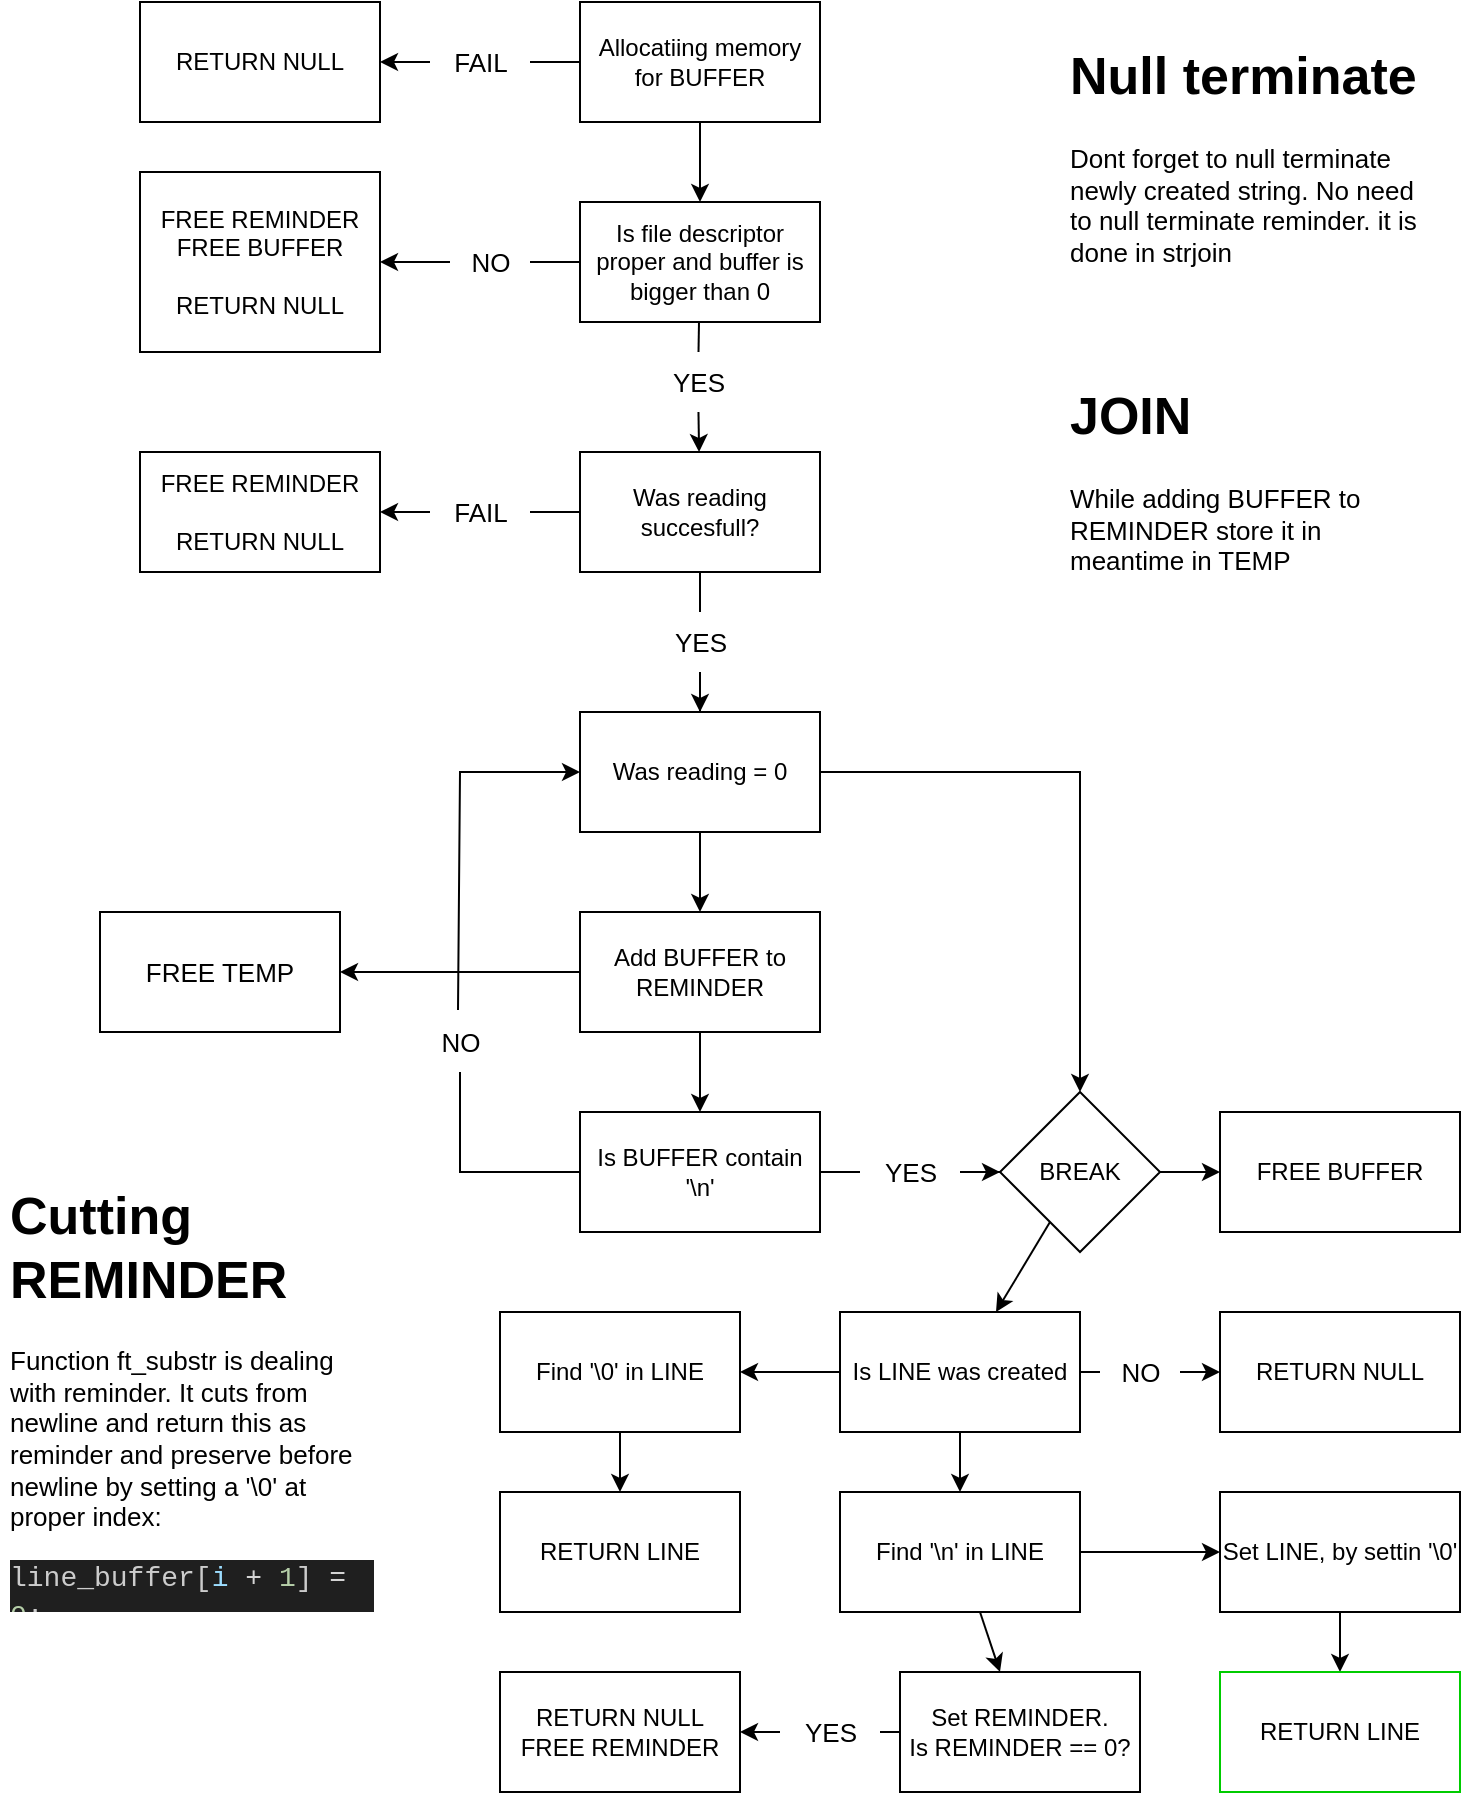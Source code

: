 <mxfile version="20.8.16" type="device"><diagram name="Strona-1" id="5gr6coBA5-VqHGbvOQJb"><mxGraphModel dx="1098" dy="648" grid="1" gridSize="10" guides="1" tooltips="1" connect="1" arrows="1" fold="1" page="1" pageScale="1" pageWidth="827" pageHeight="1169" math="0" shadow="0"><root><mxCell id="0"/><mxCell id="1" parent="0"/><mxCell id="ZQqnYSV-A8UdPfyIYbwK-6" value="" style="edgeStyle=orthogonalEdgeStyle;rounded=0;orthogonalLoop=1;jettySize=auto;html=1;fontSize=13;" edge="1" parent="1" source="ZQqnYSV-A8UdPfyIYbwK-1" target="ZQqnYSV-A8UdPfyIYbwK-5"><mxGeometry relative="1" as="geometry"/></mxCell><mxCell id="ZQqnYSV-A8UdPfyIYbwK-15" value="" style="edgeStyle=orthogonalEdgeStyle;rounded=0;orthogonalLoop=1;jettySize=auto;html=1;fontSize=13;startArrow=none;" edge="1" parent="1" source="ZQqnYSV-A8UdPfyIYbwK-16" target="ZQqnYSV-A8UdPfyIYbwK-14"><mxGeometry relative="1" as="geometry"/></mxCell><mxCell id="ZQqnYSV-A8UdPfyIYbwK-1" value="Allocatiing memory for BUFFER" style="rounded=0;whiteSpace=wrap;html=1;" vertex="1" parent="1"><mxGeometry x="330" y="145" width="120" height="60" as="geometry"/></mxCell><mxCell id="ZQqnYSV-A8UdPfyIYbwK-8" value="" style="edgeStyle=orthogonalEdgeStyle;rounded=0;orthogonalLoop=1;jettySize=auto;html=1;fontSize=13;startArrow=none;" edge="1" parent="1" source="ZQqnYSV-A8UdPfyIYbwK-10" target="ZQqnYSV-A8UdPfyIYbwK-7"><mxGeometry relative="1" as="geometry"/></mxCell><mxCell id="ZQqnYSV-A8UdPfyIYbwK-72" value="" style="edgeStyle=none;rounded=0;orthogonalLoop=1;jettySize=auto;html=1;fontSize=13;elbow=vertical;startArrow=none;" edge="1" parent="1" source="ZQqnYSV-A8UdPfyIYbwK-73" target="ZQqnYSV-A8UdPfyIYbwK-12"><mxGeometry relative="1" as="geometry"/></mxCell><mxCell id="ZQqnYSV-A8UdPfyIYbwK-5" value="Is file descriptor proper and buffer is bigger than 0" style="rounded=0;whiteSpace=wrap;html=1;" vertex="1" parent="1"><mxGeometry x="330" y="245" width="120" height="60" as="geometry"/></mxCell><mxCell id="ZQqnYSV-A8UdPfyIYbwK-7" value="FREE REMINDER&lt;br&gt;FREE BUFFER&lt;br&gt;&lt;br&gt;RETURN NULL" style="whiteSpace=wrap;html=1;rounded=0;" vertex="1" parent="1"><mxGeometry x="110" y="230" width="120" height="90" as="geometry"/></mxCell><mxCell id="ZQqnYSV-A8UdPfyIYbwK-11" value="" style="edgeStyle=orthogonalEdgeStyle;rounded=0;orthogonalLoop=1;jettySize=auto;html=1;fontSize=13;endArrow=none;" edge="1" parent="1" source="ZQqnYSV-A8UdPfyIYbwK-5" target="ZQqnYSV-A8UdPfyIYbwK-10"><mxGeometry relative="1" as="geometry"><mxPoint x="354" y="260" as="sourcePoint"/><mxPoint x="210" y="260" as="targetPoint"/></mxGeometry></mxCell><mxCell id="ZQqnYSV-A8UdPfyIYbwK-10" value="NO" style="text;html=1;align=center;verticalAlign=middle;resizable=0;points=[];autosize=1;strokeColor=none;fillColor=none;fontSize=13;" vertex="1" parent="1"><mxGeometry x="265" y="260" width="40" height="30" as="geometry"/></mxCell><mxCell id="ZQqnYSV-A8UdPfyIYbwK-20" value="" style="edgeStyle=orthogonalEdgeStyle;rounded=0;orthogonalLoop=1;jettySize=auto;html=1;fontSize=13;startArrow=none;" edge="1" parent="1" source="ZQqnYSV-A8UdPfyIYbwK-23" target="ZQqnYSV-A8UdPfyIYbwK-19"><mxGeometry relative="1" as="geometry"/></mxCell><mxCell id="ZQqnYSV-A8UdPfyIYbwK-26" value="" style="edgeStyle=orthogonalEdgeStyle;rounded=0;orthogonalLoop=1;jettySize=auto;html=1;fontSize=13;startArrow=none;" edge="1" parent="1" source="ZQqnYSV-A8UdPfyIYbwK-29" target="ZQqnYSV-A8UdPfyIYbwK-25"><mxGeometry relative="1" as="geometry"/></mxCell><mxCell id="ZQqnYSV-A8UdPfyIYbwK-12" value="Was reading succesfull?" style="whiteSpace=wrap;html=1;rounded=0;" vertex="1" parent="1"><mxGeometry x="330" y="370" width="120" height="60" as="geometry"/></mxCell><mxCell id="ZQqnYSV-A8UdPfyIYbwK-14" value="RETURN NULL" style="whiteSpace=wrap;html=1;rounded=0;" vertex="1" parent="1"><mxGeometry x="110" y="145" width="120" height="60" as="geometry"/></mxCell><mxCell id="ZQqnYSV-A8UdPfyIYbwK-17" value="" style="edgeStyle=orthogonalEdgeStyle;rounded=0;orthogonalLoop=1;jettySize=auto;html=1;fontSize=13;endArrow=none;" edge="1" parent="1" source="ZQqnYSV-A8UdPfyIYbwK-1" target="ZQqnYSV-A8UdPfyIYbwK-16"><mxGeometry relative="1" as="geometry"><mxPoint x="330" y="130" as="sourcePoint"/><mxPoint x="250" y="130" as="targetPoint"/></mxGeometry></mxCell><mxCell id="ZQqnYSV-A8UdPfyIYbwK-16" value="FAIL" style="text;html=1;align=center;verticalAlign=middle;resizable=0;points=[];autosize=1;strokeColor=none;fillColor=none;fontSize=13;" vertex="1" parent="1"><mxGeometry x="255" y="160" width="50" height="30" as="geometry"/></mxCell><mxCell id="ZQqnYSV-A8UdPfyIYbwK-19" value="FREE REMINDER&lt;br&gt;&lt;br&gt;RETURN NULL" style="rounded=0;whiteSpace=wrap;html=1;" vertex="1" parent="1"><mxGeometry x="110" y="370" width="120" height="60" as="geometry"/></mxCell><mxCell id="ZQqnYSV-A8UdPfyIYbwK-24" value="" style="edgeStyle=orthogonalEdgeStyle;rounded=0;orthogonalLoop=1;jettySize=auto;html=1;fontSize=13;endArrow=none;" edge="1" parent="1" source="ZQqnYSV-A8UdPfyIYbwK-12" target="ZQqnYSV-A8UdPfyIYbwK-23"><mxGeometry relative="1" as="geometry"><mxPoint x="330" y="400" as="sourcePoint"/><mxPoint x="250" y="400" as="targetPoint"/></mxGeometry></mxCell><mxCell id="ZQqnYSV-A8UdPfyIYbwK-23" value="FAIL" style="text;html=1;align=center;verticalAlign=middle;resizable=0;points=[];autosize=1;strokeColor=none;fillColor=none;fontSize=13;" vertex="1" parent="1"><mxGeometry x="255" y="385" width="50" height="30" as="geometry"/></mxCell><mxCell id="ZQqnYSV-A8UdPfyIYbwK-28" value="" style="edgeStyle=orthogonalEdgeStyle;rounded=0;orthogonalLoop=1;jettySize=auto;html=1;fontSize=13;" edge="1" parent="1" source="ZQqnYSV-A8UdPfyIYbwK-25" target="ZQqnYSV-A8UdPfyIYbwK-27"><mxGeometry relative="1" as="geometry"/></mxCell><mxCell id="ZQqnYSV-A8UdPfyIYbwK-70" value="" style="edgeStyle=none;rounded=0;orthogonalLoop=1;jettySize=auto;html=1;fontSize=13;elbow=vertical;" edge="1" parent="1" source="ZQqnYSV-A8UdPfyIYbwK-25" target="ZQqnYSV-A8UdPfyIYbwK-31"><mxGeometry relative="1" as="geometry"/></mxCell><mxCell id="ZQqnYSV-A8UdPfyIYbwK-25" value="Was reading = 0" style="whiteSpace=wrap;html=1;rounded=0;" vertex="1" parent="1"><mxGeometry x="330" y="500" width="120" height="60" as="geometry"/></mxCell><mxCell id="ZQqnYSV-A8UdPfyIYbwK-76" value="" style="edgeStyle=none;rounded=0;orthogonalLoop=1;jettySize=auto;html=1;fontSize=13;elbow=vertical;" edge="1" parent="1" source="ZQqnYSV-A8UdPfyIYbwK-27" target="ZQqnYSV-A8UdPfyIYbwK-75"><mxGeometry relative="1" as="geometry"/></mxCell><mxCell id="ZQqnYSV-A8UdPfyIYbwK-78" value="" style="edgeStyle=none;rounded=0;orthogonalLoop=1;jettySize=auto;html=1;fontSize=13;elbow=vertical;" edge="1" parent="1" source="ZQqnYSV-A8UdPfyIYbwK-27" target="ZQqnYSV-A8UdPfyIYbwK-77"><mxGeometry relative="1" as="geometry"/></mxCell><mxCell id="ZQqnYSV-A8UdPfyIYbwK-27" value="BREAK" style="rhombus;whiteSpace=wrap;html=1;rounded=0;" vertex="1" parent="1"><mxGeometry x="540" y="690" width="80" height="80" as="geometry"/></mxCell><mxCell id="ZQqnYSV-A8UdPfyIYbwK-30" value="" style="edgeStyle=orthogonalEdgeStyle;rounded=0;orthogonalLoop=1;jettySize=auto;html=1;fontSize=13;endArrow=none;" edge="1" parent="1" source="ZQqnYSV-A8UdPfyIYbwK-12" target="ZQqnYSV-A8UdPfyIYbwK-29"><mxGeometry relative="1" as="geometry"><mxPoint x="390" y="430" as="sourcePoint"/><mxPoint x="390" y="480" as="targetPoint"/></mxGeometry></mxCell><mxCell id="ZQqnYSV-A8UdPfyIYbwK-29" value="YES" style="text;html=1;align=center;verticalAlign=middle;resizable=0;points=[];autosize=1;strokeColor=none;fillColor=none;fontSize=13;" vertex="1" parent="1"><mxGeometry x="365" y="450" width="50" height="30" as="geometry"/></mxCell><mxCell id="ZQqnYSV-A8UdPfyIYbwK-40" value="" style="edgeStyle=orthogonalEdgeStyle;rounded=0;orthogonalLoop=1;jettySize=auto;html=1;fontSize=13;" edge="1" parent="1" source="ZQqnYSV-A8UdPfyIYbwK-31" target="ZQqnYSV-A8UdPfyIYbwK-39"><mxGeometry relative="1" as="geometry"/></mxCell><mxCell id="ZQqnYSV-A8UdPfyIYbwK-64" value="" style="edgeStyle=none;rounded=0;orthogonalLoop=1;jettySize=auto;html=1;fontSize=13;elbow=vertical;entryX=1;entryY=0.5;entryDx=0;entryDy=0;" edge="1" parent="1" source="ZQqnYSV-A8UdPfyIYbwK-31" target="ZQqnYSV-A8UdPfyIYbwK-65"><mxGeometry relative="1" as="geometry"><mxPoint x="210" y="660" as="targetPoint"/></mxGeometry></mxCell><mxCell id="ZQqnYSV-A8UdPfyIYbwK-31" value="Add BUFFER to REMINDER" style="whiteSpace=wrap;html=1;rounded=0;" vertex="1" parent="1"><mxGeometry x="330" y="600" width="120" height="60" as="geometry"/></mxCell><mxCell id="ZQqnYSV-A8UdPfyIYbwK-37" value="&lt;h1&gt;JOIN&lt;/h1&gt;&lt;p&gt;While adding BUFFER to REMINDER store it in meantime in TEMP&lt;/p&gt;" style="text;html=1;strokeColor=none;fillColor=none;spacing=5;spacingTop=-20;whiteSpace=wrap;overflow=hidden;rounded=0;fontSize=13;" vertex="1" parent="1"><mxGeometry x="570" y="330" width="190" height="120" as="geometry"/></mxCell><mxCell id="ZQqnYSV-A8UdPfyIYbwK-38" value="&lt;h1&gt;Null terminate&lt;/h1&gt;&lt;p&gt;Dont forget to null terminate newly created string. No need to null terminate reminder. it is done in strjoin&lt;/p&gt;" style="text;html=1;strokeColor=none;fillColor=none;spacing=5;spacingTop=-20;whiteSpace=wrap;overflow=hidden;rounded=0;fontSize=13;" vertex="1" parent="1"><mxGeometry x="570" y="160" width="190" height="120" as="geometry"/></mxCell><mxCell id="ZQqnYSV-A8UdPfyIYbwK-41" value="" style="edgeStyle=orthogonalEdgeStyle;rounded=0;orthogonalLoop=1;jettySize=auto;html=1;fontSize=13;startArrow=none;" edge="1" parent="1" source="ZQqnYSV-A8UdPfyIYbwK-42" target="ZQqnYSV-A8UdPfyIYbwK-27"><mxGeometry relative="1" as="geometry"/></mxCell><mxCell id="ZQqnYSV-A8UdPfyIYbwK-59" style="edgeStyle=none;rounded=0;orthogonalLoop=1;jettySize=auto;html=1;exitX=0.475;exitY=-0.033;exitDx=0;exitDy=0;fontSize=13;elbow=vertical;entryX=0;entryY=0.5;entryDx=0;entryDy=0;startArrow=none;exitPerimeter=0;" edge="1" parent="1" source="ZQqnYSV-A8UdPfyIYbwK-60" target="ZQqnYSV-A8UdPfyIYbwK-25"><mxGeometry relative="1" as="geometry"><mxPoint x="270" y="550" as="targetPoint"/><Array as="points"><mxPoint x="270" y="530"/></Array></mxGeometry></mxCell><mxCell id="ZQqnYSV-A8UdPfyIYbwK-39" value="Is BUFFER contain '\n'" style="whiteSpace=wrap;html=1;rounded=0;" vertex="1" parent="1"><mxGeometry x="330" y="700" width="120" height="60" as="geometry"/></mxCell><mxCell id="ZQqnYSV-A8UdPfyIYbwK-46" value="" style="edgeStyle=orthogonalEdgeStyle;rounded=0;orthogonalLoop=1;jettySize=auto;html=1;fontSize=13;endArrow=none;" edge="1" parent="1" source="ZQqnYSV-A8UdPfyIYbwK-39" target="ZQqnYSV-A8UdPfyIYbwK-42"><mxGeometry relative="1" as="geometry"><mxPoint x="450" y="780" as="sourcePoint"/><mxPoint x="540" y="780" as="targetPoint"/></mxGeometry></mxCell><mxCell id="ZQqnYSV-A8UdPfyIYbwK-42" value="YES" style="text;html=1;align=center;verticalAlign=middle;resizable=0;points=[];autosize=1;strokeColor=none;fillColor=none;fontSize=13;" vertex="1" parent="1"><mxGeometry x="470" y="715" width="50" height="30" as="geometry"/></mxCell><mxCell id="ZQqnYSV-A8UdPfyIYbwK-63" value="" style="edgeStyle=none;rounded=0;orthogonalLoop=1;jettySize=auto;html=1;exitX=0;exitY=0.5;exitDx=0;exitDy=0;fontSize=13;elbow=vertical;endArrow=none;" edge="1" parent="1" source="ZQqnYSV-A8UdPfyIYbwK-39" target="ZQqnYSV-A8UdPfyIYbwK-60"><mxGeometry relative="1" as="geometry"><mxPoint x="330" y="530" as="targetPoint"/><mxPoint x="330" y="780" as="sourcePoint"/><Array as="points"><mxPoint x="270" y="730"/></Array></mxGeometry></mxCell><mxCell id="ZQqnYSV-A8UdPfyIYbwK-60" value="NO" style="text;html=1;align=center;verticalAlign=middle;resizable=0;points=[];autosize=1;strokeColor=none;fillColor=none;fontSize=13;" vertex="1" parent="1"><mxGeometry x="250" y="650" width="40" height="30" as="geometry"/></mxCell><mxCell id="ZQqnYSV-A8UdPfyIYbwK-65" value="FREE TEMP" style="rounded=0;whiteSpace=wrap;html=1;fontSize=13;" vertex="1" parent="1"><mxGeometry x="90" y="600" width="120" height="60" as="geometry"/></mxCell><mxCell id="ZQqnYSV-A8UdPfyIYbwK-74" value="" style="edgeStyle=none;rounded=0;orthogonalLoop=1;jettySize=auto;html=1;fontSize=13;elbow=vertical;endArrow=none;" edge="1" parent="1" source="ZQqnYSV-A8UdPfyIYbwK-5" target="ZQqnYSV-A8UdPfyIYbwK-73"><mxGeometry relative="1" as="geometry"><mxPoint x="390" y="290" as="sourcePoint"/><mxPoint x="390" y="370" as="targetPoint"/></mxGeometry></mxCell><mxCell id="ZQqnYSV-A8UdPfyIYbwK-73" value="YES" style="text;html=1;align=center;verticalAlign=middle;resizable=0;points=[];autosize=1;strokeColor=none;fillColor=none;fontSize=13;" vertex="1" parent="1"><mxGeometry x="364" y="320" width="50" height="30" as="geometry"/></mxCell><mxCell id="ZQqnYSV-A8UdPfyIYbwK-75" value="FREE BUFFER" style="whiteSpace=wrap;html=1;rounded=0;" vertex="1" parent="1"><mxGeometry x="650" y="700" width="120" height="60" as="geometry"/></mxCell><mxCell id="ZQqnYSV-A8UdPfyIYbwK-80" value="" style="edgeStyle=none;rounded=0;orthogonalLoop=1;jettySize=auto;html=1;fontSize=13;elbow=vertical;startArrow=none;" edge="1" parent="1" source="ZQqnYSV-A8UdPfyIYbwK-81" target="ZQqnYSV-A8UdPfyIYbwK-79"><mxGeometry relative="1" as="geometry"/></mxCell><mxCell id="ZQqnYSV-A8UdPfyIYbwK-84" value="" style="edgeStyle=none;rounded=0;orthogonalLoop=1;jettySize=auto;html=1;fontSize=13;elbow=vertical;" edge="1" parent="1" source="ZQqnYSV-A8UdPfyIYbwK-77" target="ZQqnYSV-A8UdPfyIYbwK-83"><mxGeometry relative="1" as="geometry"/></mxCell><mxCell id="ZQqnYSV-A8UdPfyIYbwK-86" value="" style="edgeStyle=none;rounded=0;orthogonalLoop=1;jettySize=auto;html=1;fontSize=13;elbow=vertical;" edge="1" parent="1" source="ZQqnYSV-A8UdPfyIYbwK-77" target="ZQqnYSV-A8UdPfyIYbwK-85"><mxGeometry relative="1" as="geometry"/></mxCell><mxCell id="ZQqnYSV-A8UdPfyIYbwK-77" value="Is LINE was created" style="whiteSpace=wrap;html=1;rounded=0;" vertex="1" parent="1"><mxGeometry x="460" y="800" width="120" height="60" as="geometry"/></mxCell><mxCell id="ZQqnYSV-A8UdPfyIYbwK-79" value="RETURN NULL" style="whiteSpace=wrap;html=1;rounded=0;" vertex="1" parent="1"><mxGeometry x="650" y="800" width="120" height="60" as="geometry"/></mxCell><mxCell id="ZQqnYSV-A8UdPfyIYbwK-82" value="" style="edgeStyle=none;rounded=0;orthogonalLoop=1;jettySize=auto;html=1;fontSize=13;elbow=vertical;endArrow=none;" edge="1" parent="1" source="ZQqnYSV-A8UdPfyIYbwK-77" target="ZQqnYSV-A8UdPfyIYbwK-81"><mxGeometry relative="1" as="geometry"><mxPoint x="580" y="830" as="sourcePoint"/><mxPoint x="650" y="830" as="targetPoint"/></mxGeometry></mxCell><mxCell id="ZQqnYSV-A8UdPfyIYbwK-81" value="NO" style="text;html=1;align=center;verticalAlign=middle;resizable=0;points=[];autosize=1;strokeColor=none;fillColor=none;fontSize=13;" vertex="1" parent="1"><mxGeometry x="590" y="815" width="40" height="30" as="geometry"/></mxCell><mxCell id="ZQqnYSV-A8UdPfyIYbwK-90" value="" style="edgeStyle=none;rounded=0;orthogonalLoop=1;jettySize=auto;html=1;fontSize=13;elbow=vertical;" edge="1" parent="1" source="ZQqnYSV-A8UdPfyIYbwK-83" target="ZQqnYSV-A8UdPfyIYbwK-89"><mxGeometry relative="1" as="geometry"/></mxCell><mxCell id="ZQqnYSV-A8UdPfyIYbwK-94" value="" style="edgeStyle=none;rounded=0;orthogonalLoop=1;jettySize=auto;html=1;fontSize=13;elbow=vertical;" edge="1" parent="1" source="ZQqnYSV-A8UdPfyIYbwK-83" target="ZQqnYSV-A8UdPfyIYbwK-93"><mxGeometry relative="1" as="geometry"/></mxCell><mxCell id="ZQqnYSV-A8UdPfyIYbwK-83" value="Find '\n' in LINE" style="whiteSpace=wrap;html=1;rounded=0;" vertex="1" parent="1"><mxGeometry x="460" y="890" width="120" height="60" as="geometry"/></mxCell><mxCell id="ZQqnYSV-A8UdPfyIYbwK-88" value="" style="edgeStyle=none;rounded=0;orthogonalLoop=1;jettySize=auto;html=1;fontSize=13;elbow=vertical;" edge="1" parent="1" source="ZQqnYSV-A8UdPfyIYbwK-85" target="ZQqnYSV-A8UdPfyIYbwK-87"><mxGeometry relative="1" as="geometry"/></mxCell><mxCell id="ZQqnYSV-A8UdPfyIYbwK-85" value="Find '\0' in LINE" style="rounded=0;whiteSpace=wrap;html=1;" vertex="1" parent="1"><mxGeometry x="290" y="800" width="120" height="60" as="geometry"/></mxCell><mxCell id="ZQqnYSV-A8UdPfyIYbwK-87" value="RETURN LINE" style="whiteSpace=wrap;html=1;rounded=0;" vertex="1" parent="1"><mxGeometry x="290" y="890" width="120" height="60" as="geometry"/></mxCell><mxCell id="ZQqnYSV-A8UdPfyIYbwK-99" value="" style="edgeStyle=none;rounded=0;orthogonalLoop=1;jettySize=auto;html=1;fontSize=13;elbow=vertical;startArrow=none;" edge="1" parent="1" source="ZQqnYSV-A8UdPfyIYbwK-100" target="ZQqnYSV-A8UdPfyIYbwK-98"><mxGeometry relative="1" as="geometry"/></mxCell><mxCell id="ZQqnYSV-A8UdPfyIYbwK-89" value="Set REMINDER.&lt;br&gt;Is REMINDER == 0?" style="whiteSpace=wrap;html=1;rounded=0;" vertex="1" parent="1"><mxGeometry x="490" y="980" width="120" height="60" as="geometry"/></mxCell><mxCell id="ZQqnYSV-A8UdPfyIYbwK-91" value="&lt;h1&gt;Cutting REMINDER&lt;/h1&gt;&lt;p&gt;Function ft_substr is dealing with reminder. It cuts from newline and return this as reminder and preserve before newline by setting a '\0' at proper index:&lt;/p&gt;&lt;div style=&quot;color: rgb(204, 204, 204); background-color: rgb(31, 31, 31); font-family: Consolas, &amp;quot;Courier New&amp;quot;, monospace; font-size: 14px; line-height: 19px;&quot;&gt;line_buffer[&lt;span style=&quot;color: #9cdcfe;&quot;&gt;i&lt;/span&gt; &lt;span style=&quot;color: #d4d4d4;&quot;&gt;+&lt;/span&gt; &lt;span style=&quot;color: #b5cea8;&quot;&gt;1&lt;/span&gt;] &lt;span style=&quot;color: #d4d4d4;&quot;&gt;=&lt;/span&gt; &lt;span style=&quot;color: #b5cea8;&quot;&gt;0&lt;/span&gt;;&lt;/div&gt;" style="text;html=1;strokeColor=none;fillColor=none;spacing=5;spacingTop=-20;whiteSpace=wrap;overflow=hidden;rounded=0;fontSize=13;" vertex="1" parent="1"><mxGeometry x="40" y="730" width="190" height="220" as="geometry"/></mxCell><mxCell id="ZQqnYSV-A8UdPfyIYbwK-96" value="" style="edgeStyle=none;rounded=0;orthogonalLoop=1;jettySize=auto;html=1;fontSize=13;elbow=vertical;" edge="1" parent="1" source="ZQqnYSV-A8UdPfyIYbwK-93" target="ZQqnYSV-A8UdPfyIYbwK-95"><mxGeometry relative="1" as="geometry"/></mxCell><mxCell id="ZQqnYSV-A8UdPfyIYbwK-93" value="Set LINE, by settin '\0'" style="whiteSpace=wrap;html=1;rounded=0;" vertex="1" parent="1"><mxGeometry x="650" y="890" width="120" height="60" as="geometry"/></mxCell><mxCell id="ZQqnYSV-A8UdPfyIYbwK-95" value="RETURN LINE" style="whiteSpace=wrap;html=1;rounded=0;strokeColor=#00CC00;" vertex="1" parent="1"><mxGeometry x="650" y="980" width="120" height="60" as="geometry"/></mxCell><mxCell id="ZQqnYSV-A8UdPfyIYbwK-98" value="RETURN NULL&lt;br&gt;FREE REMINDER" style="whiteSpace=wrap;html=1;rounded=0;" vertex="1" parent="1"><mxGeometry x="290" y="980" width="120" height="60" as="geometry"/></mxCell><mxCell id="ZQqnYSV-A8UdPfyIYbwK-101" value="" style="edgeStyle=none;rounded=0;orthogonalLoop=1;jettySize=auto;html=1;fontSize=13;elbow=vertical;endArrow=none;" edge="1" parent="1" source="ZQqnYSV-A8UdPfyIYbwK-89" target="ZQqnYSV-A8UdPfyIYbwK-100"><mxGeometry relative="1" as="geometry"><mxPoint x="470" y="1010" as="sourcePoint"/><mxPoint x="410" y="1010" as="targetPoint"/></mxGeometry></mxCell><mxCell id="ZQqnYSV-A8UdPfyIYbwK-100" value="YES" style="text;html=1;align=center;verticalAlign=middle;resizable=0;points=[];autosize=1;strokeColor=none;fillColor=none;fontSize=13;" vertex="1" parent="1"><mxGeometry x="430" y="995" width="50" height="30" as="geometry"/></mxCell></root></mxGraphModel></diagram></mxfile>